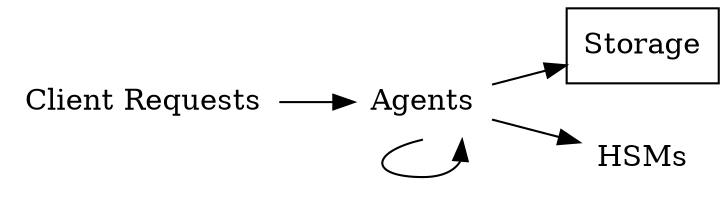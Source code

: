 # http://www.graphviz.org/content/cluster

digraph G {
rankdir=LR

Client [label="Client Requests" shape=none]
Agent [label="Agents" image="docs/merkle_tree/intro/stacked_box.png" shape=none];
Storage [shape=box];
HSM [label="HSMs", image="docs/merkle_tree/intro/stacked_box.png" shape=none];

Agent -> Agent [tailport=s]
Agent -> HSM
Agent -> Storage
Client -> Agent
}

